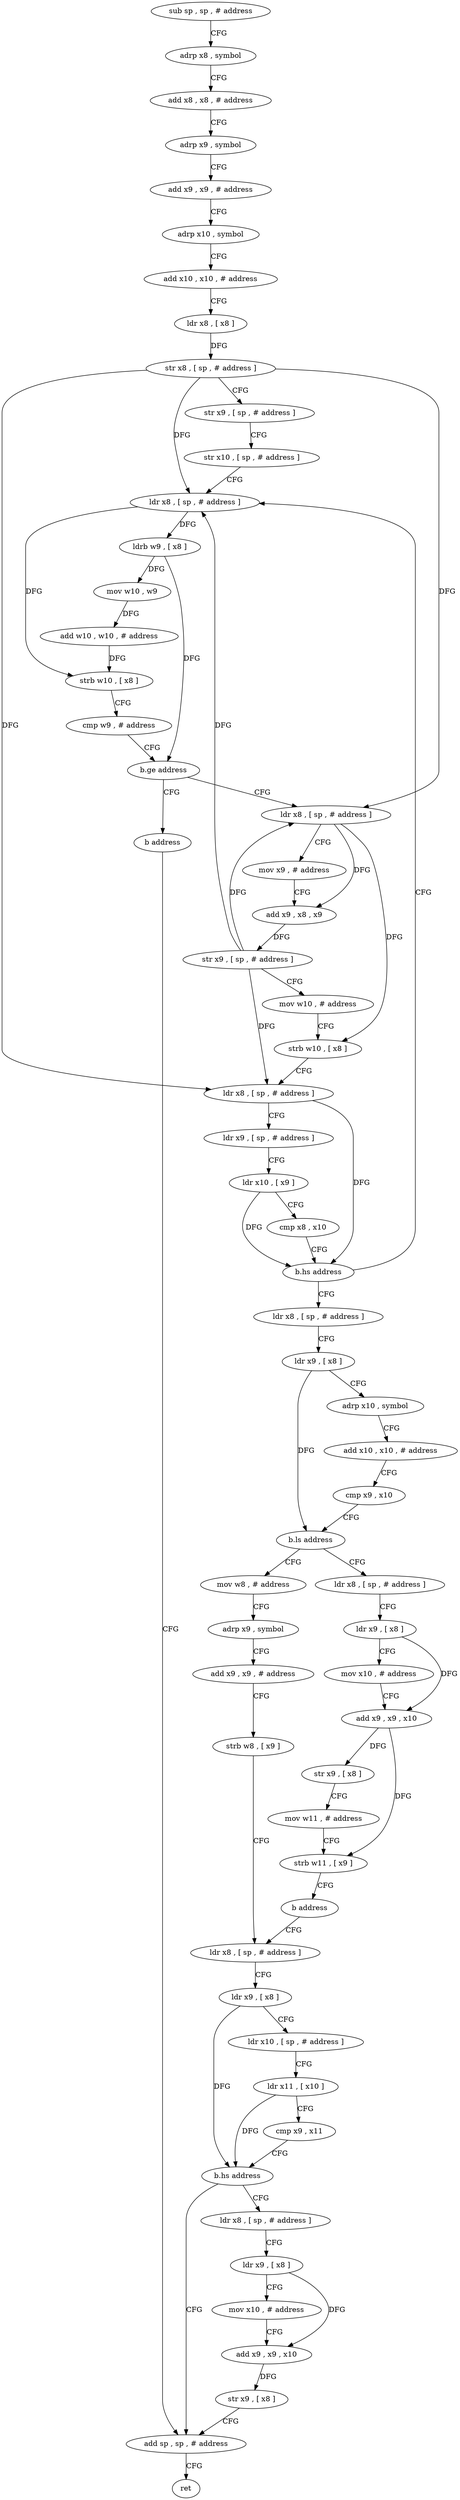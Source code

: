 digraph "func" {
"4210996" [label = "sub sp , sp , # address" ]
"4211000" [label = "adrp x8 , symbol" ]
"4211004" [label = "add x8 , x8 , # address" ]
"4211008" [label = "adrp x9 , symbol" ]
"4211012" [label = "add x9 , x9 , # address" ]
"4211016" [label = "adrp x10 , symbol" ]
"4211020" [label = "add x10 , x10 , # address" ]
"4211024" [label = "ldr x8 , [ x8 ]" ]
"4211028" [label = "str x8 , [ sp , # address ]" ]
"4211032" [label = "str x9 , [ sp , # address ]" ]
"4211036" [label = "str x10 , [ sp , # address ]" ]
"4211040" [label = "ldr x8 , [ sp , # address ]" ]
"4211072" [label = "ldr x8 , [ sp , # address ]" ]
"4211076" [label = "mov x9 , # address" ]
"4211080" [label = "add x9 , x8 , x9" ]
"4211084" [label = "str x9 , [ sp , # address ]" ]
"4211088" [label = "mov w10 , # address" ]
"4211092" [label = "strb w10 , [ x8 ]" ]
"4211096" [label = "ldr x8 , [ sp , # address ]" ]
"4211100" [label = "ldr x9 , [ sp , # address ]" ]
"4211104" [label = "ldr x10 , [ x9 ]" ]
"4211108" [label = "cmp x8 , x10" ]
"4211112" [label = "b.hs address" ]
"4211116" [label = "ldr x8 , [ sp , # address ]" ]
"4211068" [label = "b address" ]
"4211232" [label = "add sp , sp , # address" ]
"4211044" [label = "ldrb w9 , [ x8 ]" ]
"4211048" [label = "mov w10 , w9" ]
"4211052" [label = "add w10 , w10 , # address" ]
"4211056" [label = "strb w10 , [ x8 ]" ]
"4211060" [label = "cmp w9 , # address" ]
"4211064" [label = "b.ge address" ]
"4211120" [label = "ldr x9 , [ x8 ]" ]
"4211124" [label = "adrp x10 , symbol" ]
"4211128" [label = "add x10 , x10 , # address" ]
"4211132" [label = "cmp x9 , x10" ]
"4211136" [label = "b.ls address" ]
"4211172" [label = "mov w8 , # address" ]
"4211140" [label = "ldr x8 , [ sp , # address ]" ]
"4211236" [label = "ret" ]
"4211176" [label = "adrp x9 , symbol" ]
"4211180" [label = "add x9 , x9 , # address" ]
"4211184" [label = "strb w8 , [ x9 ]" ]
"4211188" [label = "ldr x8 , [ sp , # address ]" ]
"4211144" [label = "ldr x9 , [ x8 ]" ]
"4211148" [label = "mov x10 , # address" ]
"4211152" [label = "add x9 , x9 , x10" ]
"4211156" [label = "str x9 , [ x8 ]" ]
"4211160" [label = "mov w11 , # address" ]
"4211164" [label = "strb w11 , [ x9 ]" ]
"4211168" [label = "b address" ]
"4211212" [label = "ldr x8 , [ sp , # address ]" ]
"4211216" [label = "ldr x9 , [ x8 ]" ]
"4211220" [label = "mov x10 , # address" ]
"4211224" [label = "add x9 , x9 , x10" ]
"4211228" [label = "str x9 , [ x8 ]" ]
"4211192" [label = "ldr x9 , [ x8 ]" ]
"4211196" [label = "ldr x10 , [ sp , # address ]" ]
"4211200" [label = "ldr x11 , [ x10 ]" ]
"4211204" [label = "cmp x9 , x11" ]
"4211208" [label = "b.hs address" ]
"4210996" -> "4211000" [ label = "CFG" ]
"4211000" -> "4211004" [ label = "CFG" ]
"4211004" -> "4211008" [ label = "CFG" ]
"4211008" -> "4211012" [ label = "CFG" ]
"4211012" -> "4211016" [ label = "CFG" ]
"4211016" -> "4211020" [ label = "CFG" ]
"4211020" -> "4211024" [ label = "CFG" ]
"4211024" -> "4211028" [ label = "DFG" ]
"4211028" -> "4211032" [ label = "CFG" ]
"4211028" -> "4211040" [ label = "DFG" ]
"4211028" -> "4211072" [ label = "DFG" ]
"4211028" -> "4211096" [ label = "DFG" ]
"4211032" -> "4211036" [ label = "CFG" ]
"4211036" -> "4211040" [ label = "CFG" ]
"4211040" -> "4211044" [ label = "DFG" ]
"4211040" -> "4211056" [ label = "DFG" ]
"4211072" -> "4211076" [ label = "CFG" ]
"4211072" -> "4211080" [ label = "DFG" ]
"4211072" -> "4211092" [ label = "DFG" ]
"4211076" -> "4211080" [ label = "CFG" ]
"4211080" -> "4211084" [ label = "DFG" ]
"4211084" -> "4211088" [ label = "CFG" ]
"4211084" -> "4211040" [ label = "DFG" ]
"4211084" -> "4211072" [ label = "DFG" ]
"4211084" -> "4211096" [ label = "DFG" ]
"4211088" -> "4211092" [ label = "CFG" ]
"4211092" -> "4211096" [ label = "CFG" ]
"4211096" -> "4211100" [ label = "CFG" ]
"4211096" -> "4211112" [ label = "DFG" ]
"4211100" -> "4211104" [ label = "CFG" ]
"4211104" -> "4211108" [ label = "CFG" ]
"4211104" -> "4211112" [ label = "DFG" ]
"4211108" -> "4211112" [ label = "CFG" ]
"4211112" -> "4211040" [ label = "CFG" ]
"4211112" -> "4211116" [ label = "CFG" ]
"4211116" -> "4211120" [ label = "CFG" ]
"4211068" -> "4211232" [ label = "CFG" ]
"4211232" -> "4211236" [ label = "CFG" ]
"4211044" -> "4211048" [ label = "DFG" ]
"4211044" -> "4211064" [ label = "DFG" ]
"4211048" -> "4211052" [ label = "DFG" ]
"4211052" -> "4211056" [ label = "DFG" ]
"4211056" -> "4211060" [ label = "CFG" ]
"4211060" -> "4211064" [ label = "CFG" ]
"4211064" -> "4211072" [ label = "CFG" ]
"4211064" -> "4211068" [ label = "CFG" ]
"4211120" -> "4211124" [ label = "CFG" ]
"4211120" -> "4211136" [ label = "DFG" ]
"4211124" -> "4211128" [ label = "CFG" ]
"4211128" -> "4211132" [ label = "CFG" ]
"4211132" -> "4211136" [ label = "CFG" ]
"4211136" -> "4211172" [ label = "CFG" ]
"4211136" -> "4211140" [ label = "CFG" ]
"4211172" -> "4211176" [ label = "CFG" ]
"4211140" -> "4211144" [ label = "CFG" ]
"4211176" -> "4211180" [ label = "CFG" ]
"4211180" -> "4211184" [ label = "CFG" ]
"4211184" -> "4211188" [ label = "CFG" ]
"4211188" -> "4211192" [ label = "CFG" ]
"4211144" -> "4211148" [ label = "CFG" ]
"4211144" -> "4211152" [ label = "DFG" ]
"4211148" -> "4211152" [ label = "CFG" ]
"4211152" -> "4211156" [ label = "DFG" ]
"4211152" -> "4211164" [ label = "DFG" ]
"4211156" -> "4211160" [ label = "CFG" ]
"4211160" -> "4211164" [ label = "CFG" ]
"4211164" -> "4211168" [ label = "CFG" ]
"4211168" -> "4211188" [ label = "CFG" ]
"4211212" -> "4211216" [ label = "CFG" ]
"4211216" -> "4211220" [ label = "CFG" ]
"4211216" -> "4211224" [ label = "DFG" ]
"4211220" -> "4211224" [ label = "CFG" ]
"4211224" -> "4211228" [ label = "DFG" ]
"4211228" -> "4211232" [ label = "CFG" ]
"4211192" -> "4211196" [ label = "CFG" ]
"4211192" -> "4211208" [ label = "DFG" ]
"4211196" -> "4211200" [ label = "CFG" ]
"4211200" -> "4211204" [ label = "CFG" ]
"4211200" -> "4211208" [ label = "DFG" ]
"4211204" -> "4211208" [ label = "CFG" ]
"4211208" -> "4211232" [ label = "CFG" ]
"4211208" -> "4211212" [ label = "CFG" ]
}
